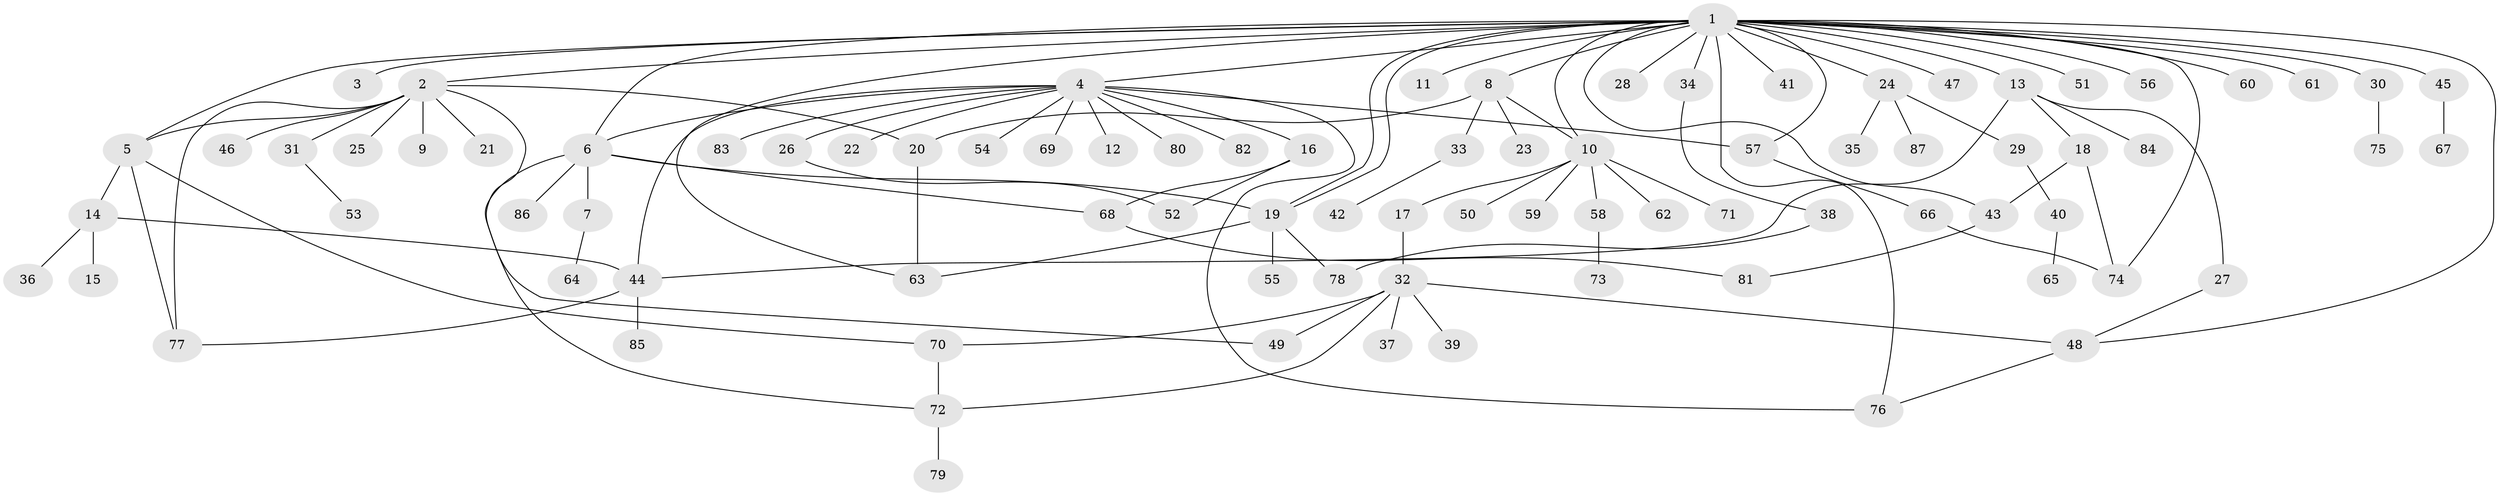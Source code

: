 // coarse degree distribution, {26: 0.015384615384615385, 10: 0.015384615384615385, 1: 0.5846153846153846, 13: 0.015384615384615385, 4: 0.06153846153846154, 9: 0.015384615384615385, 2: 0.09230769230769231, 6: 0.046153846153846156, 7: 0.015384615384615385, 3: 0.13846153846153847}
// Generated by graph-tools (version 1.1) at 2025/51/02/27/25 19:51:57]
// undirected, 87 vertices, 114 edges
graph export_dot {
graph [start="1"]
  node [color=gray90,style=filled];
  1;
  2;
  3;
  4;
  5;
  6;
  7;
  8;
  9;
  10;
  11;
  12;
  13;
  14;
  15;
  16;
  17;
  18;
  19;
  20;
  21;
  22;
  23;
  24;
  25;
  26;
  27;
  28;
  29;
  30;
  31;
  32;
  33;
  34;
  35;
  36;
  37;
  38;
  39;
  40;
  41;
  42;
  43;
  44;
  45;
  46;
  47;
  48;
  49;
  50;
  51;
  52;
  53;
  54;
  55;
  56;
  57;
  58;
  59;
  60;
  61;
  62;
  63;
  64;
  65;
  66;
  67;
  68;
  69;
  70;
  71;
  72;
  73;
  74;
  75;
  76;
  77;
  78;
  79;
  80;
  81;
  82;
  83;
  84;
  85;
  86;
  87;
  1 -- 2;
  1 -- 3;
  1 -- 4;
  1 -- 5;
  1 -- 6;
  1 -- 8;
  1 -- 10;
  1 -- 11;
  1 -- 13;
  1 -- 19;
  1 -- 19;
  1 -- 24;
  1 -- 28;
  1 -- 30;
  1 -- 34;
  1 -- 41;
  1 -- 43;
  1 -- 45;
  1 -- 47;
  1 -- 48;
  1 -- 51;
  1 -- 56;
  1 -- 57;
  1 -- 60;
  1 -- 61;
  1 -- 63;
  1 -- 74;
  1 -- 76;
  2 -- 5;
  2 -- 9;
  2 -- 20;
  2 -- 21;
  2 -- 25;
  2 -- 31;
  2 -- 46;
  2 -- 49;
  2 -- 77;
  4 -- 6;
  4 -- 12;
  4 -- 16;
  4 -- 22;
  4 -- 26;
  4 -- 44;
  4 -- 54;
  4 -- 57;
  4 -- 69;
  4 -- 76;
  4 -- 80;
  4 -- 82;
  4 -- 83;
  5 -- 14;
  5 -- 70;
  5 -- 77;
  6 -- 7;
  6 -- 19;
  6 -- 68;
  6 -- 72;
  6 -- 86;
  7 -- 64;
  8 -- 10;
  8 -- 20;
  8 -- 23;
  8 -- 33;
  10 -- 17;
  10 -- 50;
  10 -- 58;
  10 -- 59;
  10 -- 62;
  10 -- 71;
  13 -- 18;
  13 -- 27;
  13 -- 44;
  13 -- 84;
  14 -- 15;
  14 -- 36;
  14 -- 44;
  16 -- 52;
  16 -- 68;
  17 -- 32;
  18 -- 43;
  18 -- 74;
  19 -- 55;
  19 -- 63;
  19 -- 78;
  20 -- 63;
  24 -- 29;
  24 -- 35;
  24 -- 87;
  26 -- 52;
  27 -- 48;
  29 -- 40;
  30 -- 75;
  31 -- 53;
  32 -- 37;
  32 -- 39;
  32 -- 48;
  32 -- 49;
  32 -- 70;
  32 -- 72;
  33 -- 42;
  34 -- 38;
  38 -- 78;
  40 -- 65;
  43 -- 81;
  44 -- 77;
  44 -- 85;
  45 -- 67;
  48 -- 76;
  57 -- 66;
  58 -- 73;
  66 -- 74;
  68 -- 81;
  70 -- 72;
  72 -- 79;
}
